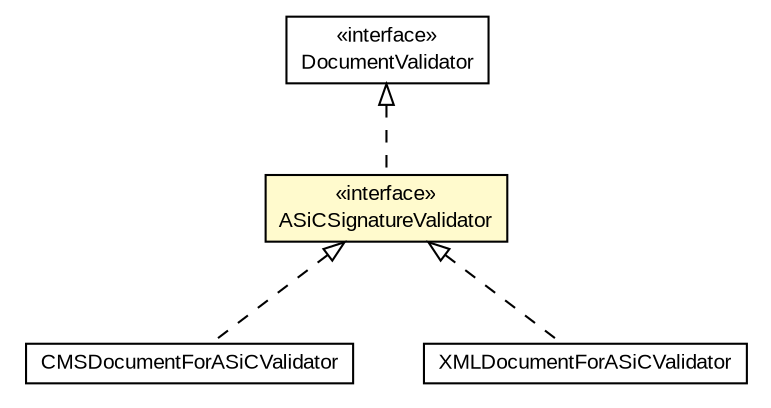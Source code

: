 #!/usr/local/bin/dot
#
# Class diagram 
# Generated by UMLGraph version R5_6-24-gf6e263 (http://www.umlgraph.org/)
#

digraph G {
	edge [fontname="arial",fontsize=10,labelfontname="arial",labelfontsize=10];
	node [fontname="arial",fontsize=10,shape=plaintext];
	nodesep=0.25;
	ranksep=0.5;
	// eu.europa.esig.dss.validation.DocumentValidator
	c112282 [label=<<table title="eu.europa.esig.dss.validation.DocumentValidator" border="0" cellborder="1" cellspacing="0" cellpadding="2" port="p" href="../../validation/DocumentValidator.html">
		<tr><td><table border="0" cellspacing="0" cellpadding="1">
<tr><td align="center" balign="center"> &#171;interface&#187; </td></tr>
<tr><td align="center" balign="center"> DocumentValidator </td></tr>
		</table></td></tr>
		</table>>, URL="../../validation/DocumentValidator.html", fontname="arial", fontcolor="black", fontsize=10.0];
	// eu.europa.esig.dss.asic.validation.CMSDocumentForASiCValidator
	c112892 [label=<<table title="eu.europa.esig.dss.asic.validation.CMSDocumentForASiCValidator" border="0" cellborder="1" cellspacing="0" cellpadding="2" port="p" href="./CMSDocumentForASiCValidator.html">
		<tr><td><table border="0" cellspacing="0" cellpadding="1">
<tr><td align="center" balign="center"> CMSDocumentForASiCValidator </td></tr>
		</table></td></tr>
		</table>>, URL="./CMSDocumentForASiCValidator.html", fontname="arial", fontcolor="black", fontsize=10.0];
	// eu.europa.esig.dss.asic.validation.XMLDocumentForASiCValidator
	c112897 [label=<<table title="eu.europa.esig.dss.asic.validation.XMLDocumentForASiCValidator" border="0" cellborder="1" cellspacing="0" cellpadding="2" port="p" href="./XMLDocumentForASiCValidator.html">
		<tr><td><table border="0" cellspacing="0" cellpadding="1">
<tr><td align="center" balign="center"> XMLDocumentForASiCValidator </td></tr>
		</table></td></tr>
		</table>>, URL="./XMLDocumentForASiCValidator.html", fontname="arial", fontcolor="black", fontsize=10.0];
	// eu.europa.esig.dss.asic.validation.ASiCSignatureValidator
	c112900 [label=<<table title="eu.europa.esig.dss.asic.validation.ASiCSignatureValidator" border="0" cellborder="1" cellspacing="0" cellpadding="2" port="p" bgcolor="lemonChiffon" href="./ASiCSignatureValidator.html">
		<tr><td><table border="0" cellspacing="0" cellpadding="1">
<tr><td align="center" balign="center"> &#171;interface&#187; </td></tr>
<tr><td align="center" balign="center"> ASiCSignatureValidator </td></tr>
		</table></td></tr>
		</table>>, URL="./ASiCSignatureValidator.html", fontname="arial", fontcolor="black", fontsize=10.0];
	//eu.europa.esig.dss.asic.validation.CMSDocumentForASiCValidator implements eu.europa.esig.dss.asic.validation.ASiCSignatureValidator
	c112900:p -> c112892:p [dir=back,arrowtail=empty,style=dashed];
	//eu.europa.esig.dss.asic.validation.XMLDocumentForASiCValidator implements eu.europa.esig.dss.asic.validation.ASiCSignatureValidator
	c112900:p -> c112897:p [dir=back,arrowtail=empty,style=dashed];
	//eu.europa.esig.dss.asic.validation.ASiCSignatureValidator implements eu.europa.esig.dss.validation.DocumentValidator
	c112282:p -> c112900:p [dir=back,arrowtail=empty,style=dashed];
}

